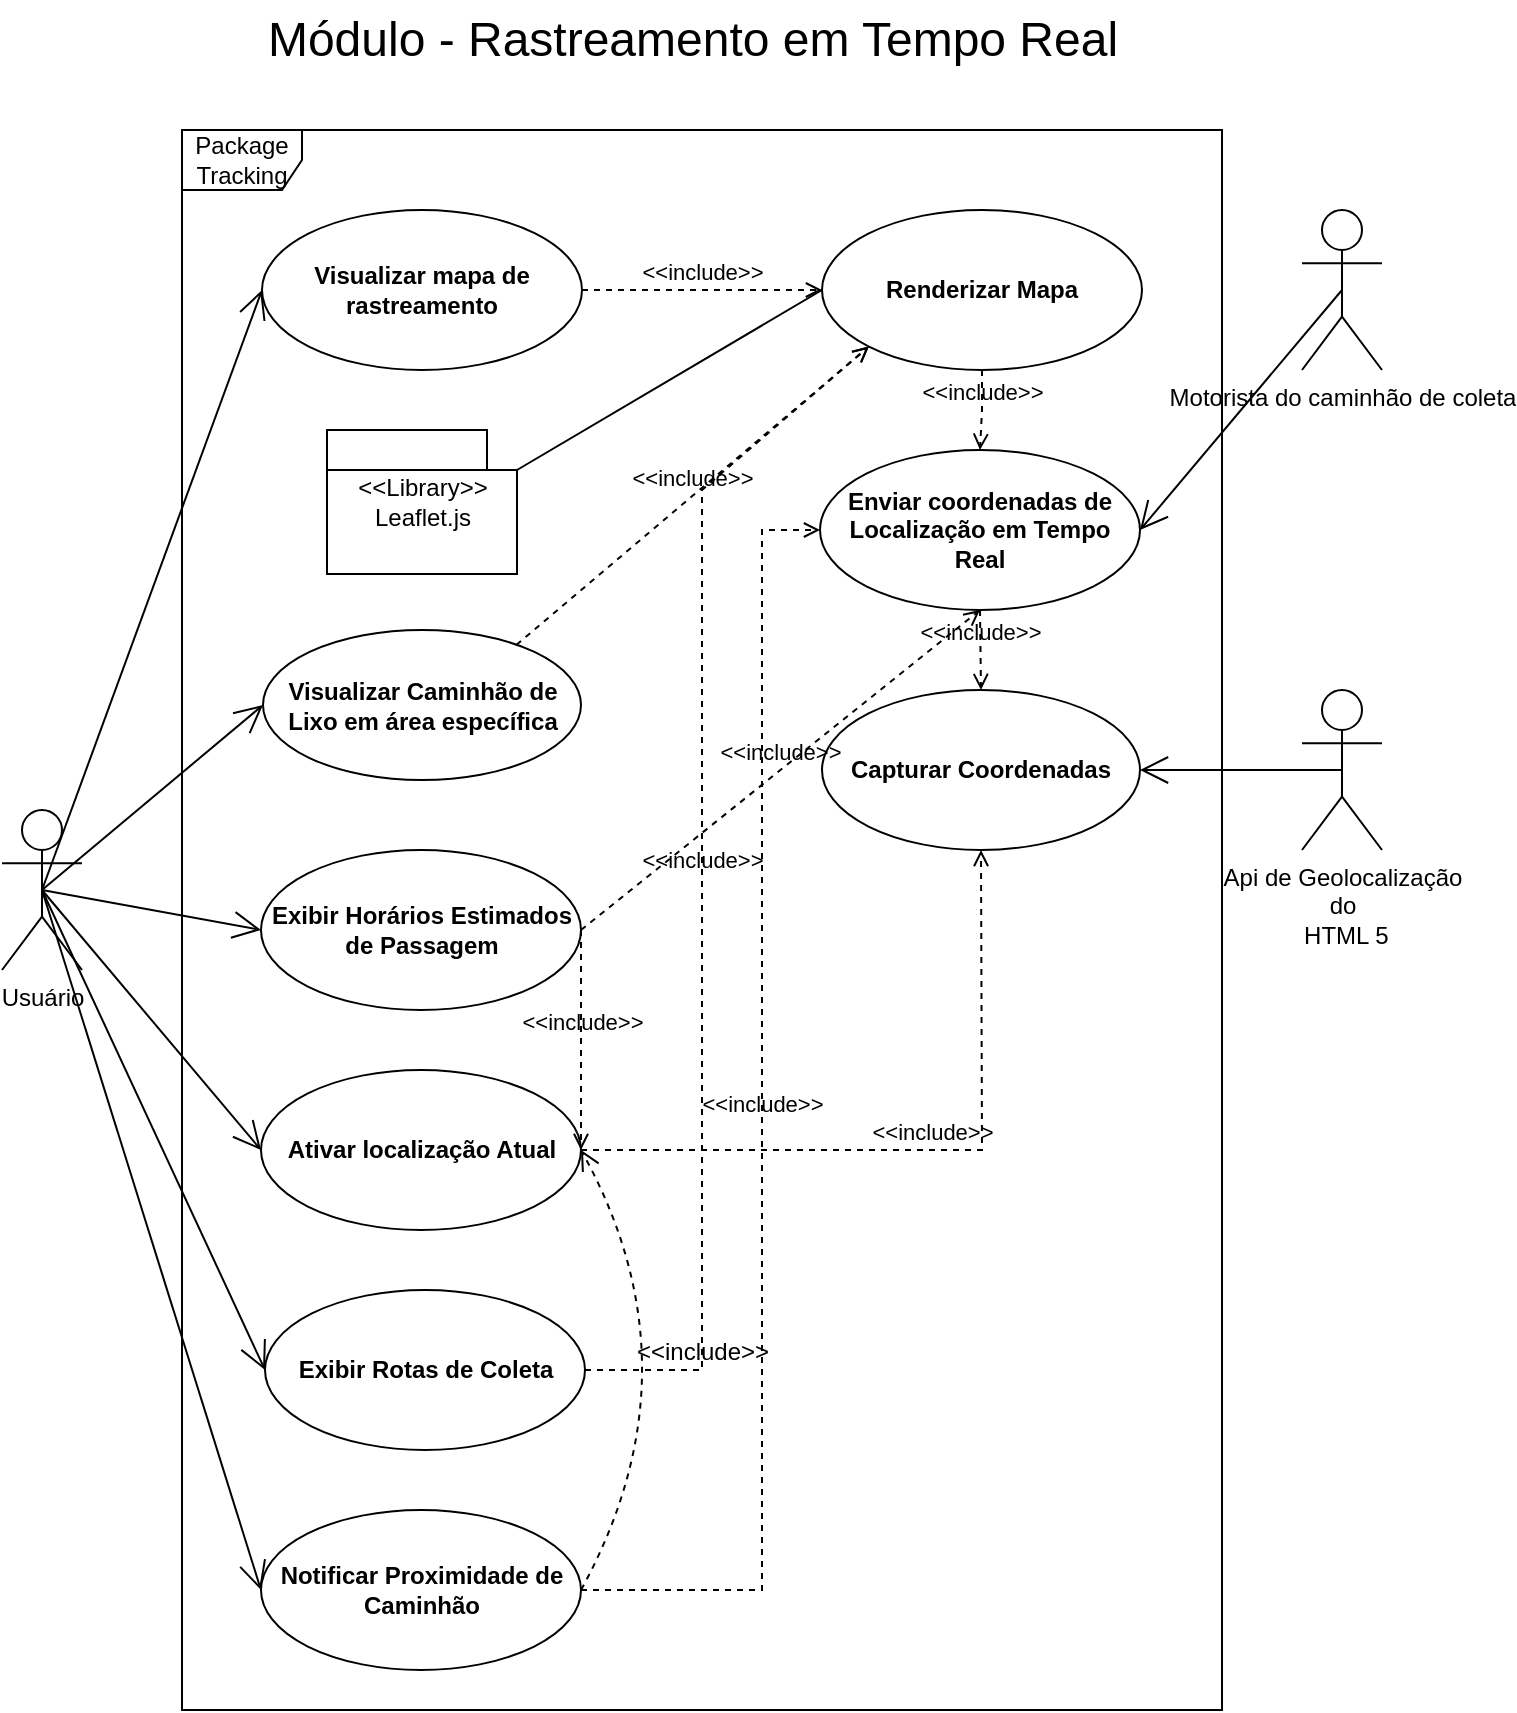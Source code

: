 <mxfile version="24.7.16">
  <diagram name="Página-1" id="yMKjn8prSTbK0bKZyFBW">
    <mxGraphModel dx="1871" dy="996" grid="1" gridSize="10" guides="1" tooltips="1" connect="1" arrows="1" fold="1" page="1" pageScale="1" pageWidth="827" pageHeight="1169" math="0" shadow="0">
      <root>
        <mxCell id="0" />
        <mxCell id="1" parent="0" />
        <mxCell id="sj-X650MK91T1oHZ56Pk-1" value="Usuário" style="shape=umlActor;verticalLabelPosition=bottom;verticalAlign=top;html=1;" parent="1" vertex="1">
          <mxGeometry x="30" y="420" width="40" height="80" as="geometry" />
        </mxCell>
        <mxCell id="sj-X650MK91T1oHZ56Pk-2" value="&lt;font style=&quot;font-size: 24px;&quot;&gt;Módulo - Rastreamento em Tempo Real&lt;/font&gt;" style="text;html=1;align=center;verticalAlign=middle;resizable=0;points=[];autosize=1;strokeColor=none;fillColor=none;" parent="1" vertex="1">
          <mxGeometry x="170" y="15" width="410" height="40" as="geometry" />
        </mxCell>
        <mxCell id="sj-X650MK91T1oHZ56Pk-4" value="&lt;b&gt;Visualizar mapa de rastreamento&lt;/b&gt;" style="ellipse;whiteSpace=wrap;html=1;" parent="1" vertex="1">
          <mxGeometry x="160" y="120" width="160" height="80" as="geometry" />
        </mxCell>
        <mxCell id="sj-X650MK91T1oHZ56Pk-9" value="&lt;b&gt;Visualizar Caminhão de Lixo em área específica&lt;/b&gt;" style="ellipse;whiteSpace=wrap;html=1;" parent="1" vertex="1">
          <mxGeometry x="160.5" y="330" width="159" height="75" as="geometry" />
        </mxCell>
        <mxCell id="sj-X650MK91T1oHZ56Pk-10" value="&lt;b&gt;Exibir Rotas de Coleta&lt;/b&gt;" style="ellipse;whiteSpace=wrap;html=1;" parent="1" vertex="1">
          <mxGeometry x="161.5" y="660" width="160" height="80" as="geometry" />
        </mxCell>
        <mxCell id="sj-X650MK91T1oHZ56Pk-11" value="&lt;span class=&quot;notion-enable-hover&quot; data-token-index=&quot;0&quot; style=&quot;font-weight:600&quot;&gt;Exibir Horários Estimados de Passagem&lt;/span&gt;" style="ellipse;whiteSpace=wrap;html=1;" parent="1" vertex="1">
          <mxGeometry x="159.5" y="440" width="160" height="80" as="geometry" />
        </mxCell>
        <mxCell id="sj-X650MK91T1oHZ56Pk-12" value="&lt;span class=&quot;notion-enable-hover&quot; data-token-index=&quot;0&quot; style=&quot;font-weight:600&quot;&gt;Notificar Proximidade de Caminhão&lt;/span&gt;" style="ellipse;whiteSpace=wrap;html=1;" parent="1" vertex="1">
          <mxGeometry x="159.5" y="770" width="160" height="80" as="geometry" />
        </mxCell>
        <mxCell id="sj-X650MK91T1oHZ56Pk-13" value="Motorista do caminhão de coleta&lt;div&gt;&lt;br&gt;&lt;/div&gt;" style="shape=umlActor;verticalLabelPosition=bottom;verticalAlign=top;html=1;" parent="1" vertex="1">
          <mxGeometry x="680" y="120" width="40" height="80" as="geometry" />
        </mxCell>
        <mxCell id="sj-X650MK91T1oHZ56Pk-21" value="&lt;b&gt;Enviar coordenadas de Localização em Tempo Real&lt;/b&gt;" style="ellipse;whiteSpace=wrap;html=1;" parent="1" vertex="1">
          <mxGeometry x="439" y="240" width="160" height="80" as="geometry" />
        </mxCell>
        <mxCell id="sj-X650MK91T1oHZ56Pk-23" value="&lt;b&gt;Capturar Coordenadas&lt;/b&gt;" style="ellipse;whiteSpace=wrap;html=1;" parent="1" vertex="1">
          <mxGeometry x="440" y="360" width="159" height="80" as="geometry" />
        </mxCell>
        <mxCell id="sj-X650MK91T1oHZ56Pk-24" value="&lt;div&gt;Api de Geolocalização &lt;br&gt;do&lt;br&gt;&amp;nbsp;HTML 5&lt;/div&gt;" style="shape=umlActor;verticalLabelPosition=bottom;verticalAlign=top;html=1;" parent="1" vertex="1">
          <mxGeometry x="680" y="360" width="40" height="80" as="geometry" />
        </mxCell>
        <mxCell id="sj-X650MK91T1oHZ56Pk-27" value="Package Tracking" style="shape=umlFrame;whiteSpace=wrap;html=1;pointerEvents=0;" parent="1" vertex="1">
          <mxGeometry x="120" y="80" width="520" height="790" as="geometry" />
        </mxCell>
        <mxCell id="sj-X650MK91T1oHZ56Pk-31" value="" style="endArrow=open;endFill=1;endSize=12;html=1;rounded=0;exitX=0.5;exitY=0.5;exitDx=0;exitDy=0;exitPerimeter=0;entryX=0;entryY=0.5;entryDx=0;entryDy=0;" parent="1" source="sj-X650MK91T1oHZ56Pk-1" target="sj-X650MK91T1oHZ56Pk-4" edge="1">
          <mxGeometry width="160" relative="1" as="geometry">
            <mxPoint x="200" y="400" as="sourcePoint" />
            <mxPoint x="360" y="400" as="targetPoint" />
          </mxGeometry>
        </mxCell>
        <mxCell id="sj-X650MK91T1oHZ56Pk-33" value="&lt;b&gt;Renderizar Mapa&lt;/b&gt;" style="ellipse;whiteSpace=wrap;html=1;" parent="1" vertex="1">
          <mxGeometry x="440" y="120" width="160" height="80" as="geometry" />
        </mxCell>
        <mxCell id="sj-X650MK91T1oHZ56Pk-34" value="" style="endArrow=open;endFill=1;endSize=12;html=1;rounded=0;exitX=0.5;exitY=0.5;exitDx=0;exitDy=0;exitPerimeter=0;entryX=1;entryY=0.5;entryDx=0;entryDy=0;" parent="1" source="sj-X650MK91T1oHZ56Pk-13" target="sj-X650MK91T1oHZ56Pk-21" edge="1">
          <mxGeometry width="160" relative="1" as="geometry">
            <mxPoint x="302" y="387.5" as="sourcePoint" />
            <mxPoint x="498" y="102.5" as="targetPoint" />
          </mxGeometry>
        </mxCell>
        <mxCell id="sj-X650MK91T1oHZ56Pk-35" value="&amp;lt;&amp;lt;include&amp;gt;&amp;gt;" style="html=1;verticalAlign=bottom;labelBackgroundColor=none;endArrow=open;endFill=0;dashed=1;rounded=0;exitX=0.5;exitY=1;exitDx=0;exitDy=0;entryX=0.5;entryY=0;entryDx=0;entryDy=0;" parent="1" source="sj-X650MK91T1oHZ56Pk-21" target="sj-X650MK91T1oHZ56Pk-23" edge="1">
          <mxGeometry width="160" relative="1" as="geometry">
            <mxPoint x="500" y="355" as="sourcePoint" />
            <mxPoint x="660" y="355" as="targetPoint" />
          </mxGeometry>
        </mxCell>
        <mxCell id="sj-X650MK91T1oHZ56Pk-37" value="" style="endArrow=open;endFill=1;endSize=12;html=1;rounded=0;entryX=1;entryY=0.5;entryDx=0;entryDy=0;exitX=0.5;exitY=0.5;exitDx=0;exitDy=0;exitPerimeter=0;" parent="1" source="sj-X650MK91T1oHZ56Pk-24" target="sj-X650MK91T1oHZ56Pk-23" edge="1">
          <mxGeometry width="160" relative="1" as="geometry">
            <mxPoint x="690" y="290" as="sourcePoint" />
            <mxPoint x="850" y="290" as="targetPoint" />
          </mxGeometry>
        </mxCell>
        <mxCell id="sj-X650MK91T1oHZ56Pk-38" value="&amp;lt;&amp;lt;include&amp;gt;&amp;gt;" style="html=1;verticalAlign=bottom;labelBackgroundColor=none;endArrow=open;endFill=0;dashed=1;rounded=0;exitX=1;exitY=0.5;exitDx=0;exitDy=0;entryX=0;entryY=0.5;entryDx=0;entryDy=0;" parent="1" source="sj-X650MK91T1oHZ56Pk-4" target="sj-X650MK91T1oHZ56Pk-33" edge="1">
          <mxGeometry width="160" relative="1" as="geometry">
            <mxPoint x="200" y="240" as="sourcePoint" />
            <mxPoint x="463" y="132" as="targetPoint" />
          </mxGeometry>
        </mxCell>
        <mxCell id="sj-X650MK91T1oHZ56Pk-39" value="&amp;lt;&amp;lt;include&amp;gt;&amp;gt;" style="html=1;verticalAlign=bottom;labelBackgroundColor=none;endArrow=open;endFill=0;dashed=1;rounded=0;entryX=0.5;entryY=0;entryDx=0;entryDy=0;exitX=0.5;exitY=1;exitDx=0;exitDy=0;" parent="1" source="sj-X650MK91T1oHZ56Pk-33" target="sj-X650MK91T1oHZ56Pk-21" edge="1">
          <mxGeometry x="-0.003" width="160" relative="1" as="geometry">
            <mxPoint x="422.926" y="366.716" as="sourcePoint" />
            <mxPoint x="290" y="385" as="targetPoint" />
            <Array as="points">
              <mxPoint x="520" y="220" />
            </Array>
            <mxPoint as="offset" />
          </mxGeometry>
        </mxCell>
        <mxCell id="sj-X650MK91T1oHZ56Pk-41" value="&amp;lt;&amp;lt;Library&amp;gt;&amp;gt;&lt;br&gt;Leaflet.js" style="shape=folder;tabWidth=80;tabHeight=20;tabPosition=left;html=1;whiteSpace=wrap;align=center;" parent="1" vertex="1">
          <mxGeometry x="192.5" y="230" width="95" height="72" as="geometry" />
        </mxCell>
        <mxCell id="sj-X650MK91T1oHZ56Pk-43" value="" style="endArrow=none;html=1;rounded=0;exitX=0;exitY=0;exitDx=95;exitDy=20;exitPerimeter=0;entryX=0;entryY=0.5;entryDx=0;entryDy=0;" parent="1" source="sj-X650MK91T1oHZ56Pk-41" target="sj-X650MK91T1oHZ56Pk-33" edge="1">
          <mxGeometry relative="1" as="geometry">
            <mxPoint x="300" y="350" as="sourcePoint" />
            <mxPoint x="460" y="350" as="targetPoint" />
          </mxGeometry>
        </mxCell>
        <mxCell id="qWE-NdYd8yu8AbSXhFPb-1" value="" style="endArrow=open;endFill=1;endSize=12;html=1;rounded=0;exitX=0.5;exitY=0.5;exitDx=0;exitDy=0;exitPerimeter=0;entryX=0;entryY=0.5;entryDx=0;entryDy=0;" edge="1" parent="1" source="sj-X650MK91T1oHZ56Pk-1" target="sj-X650MK91T1oHZ56Pk-9">
          <mxGeometry width="160" relative="1" as="geometry">
            <mxPoint x="70" y="290" as="sourcePoint" />
            <mxPoint x="210" y="170" as="targetPoint" />
          </mxGeometry>
        </mxCell>
        <mxCell id="qWE-NdYd8yu8AbSXhFPb-3" value="&amp;lt;&amp;lt;include&amp;gt;&amp;gt;" style="html=1;verticalAlign=bottom;labelBackgroundColor=none;endArrow=open;endFill=0;dashed=1;rounded=0;exitX=0.797;exitY=0.099;exitDx=0;exitDy=0;entryX=0;entryY=1;entryDx=0;entryDy=0;exitPerimeter=0;" edge="1" parent="1" source="sj-X650MK91T1oHZ56Pk-9" target="sj-X650MK91T1oHZ56Pk-33">
          <mxGeometry width="160" relative="1" as="geometry">
            <mxPoint x="290" y="210" as="sourcePoint" />
            <mxPoint x="290" y="250" as="targetPoint" />
          </mxGeometry>
        </mxCell>
        <mxCell id="qWE-NdYd8yu8AbSXhFPb-4" value="&lt;b&gt;Ativar localização Atual&lt;/b&gt;" style="ellipse;whiteSpace=wrap;html=1;" vertex="1" parent="1">
          <mxGeometry x="159.5" y="550" width="160" height="80" as="geometry" />
        </mxCell>
        <mxCell id="qWE-NdYd8yu8AbSXhFPb-5" value="&amp;lt;&amp;lt;include&amp;gt;&amp;gt;" style="html=1;verticalAlign=bottom;labelBackgroundColor=none;endArrow=open;endFill=0;dashed=1;rounded=0;exitX=1;exitY=0.5;exitDx=0;exitDy=0;entryX=0.5;entryY=1;entryDx=0;entryDy=0;" edge="1" parent="1" source="sj-X650MK91T1oHZ56Pk-11" target="sj-X650MK91T1oHZ56Pk-21">
          <mxGeometry width="160" relative="1" as="geometry">
            <mxPoint x="530" y="210" as="sourcePoint" />
            <mxPoint x="531" y="370" as="targetPoint" />
          </mxGeometry>
        </mxCell>
        <mxCell id="qWE-NdYd8yu8AbSXhFPb-6" value="" style="endArrow=open;endFill=1;endSize=12;html=1;rounded=0;exitX=0.5;exitY=0.5;exitDx=0;exitDy=0;exitPerimeter=0;entryX=0;entryY=0.5;entryDx=0;entryDy=0;" edge="1" parent="1" source="sj-X650MK91T1oHZ56Pk-1" target="qWE-NdYd8yu8AbSXhFPb-4">
          <mxGeometry width="160" relative="1" as="geometry">
            <mxPoint x="60" y="470" as="sourcePoint" />
            <mxPoint x="172" y="408" as="targetPoint" />
          </mxGeometry>
        </mxCell>
        <mxCell id="qWE-NdYd8yu8AbSXhFPb-7" value="" style="endArrow=open;endFill=1;endSize=12;html=1;rounded=0;exitX=0.5;exitY=0.5;exitDx=0;exitDy=0;exitPerimeter=0;entryX=0;entryY=0.5;entryDx=0;entryDy=0;" edge="1" parent="1" source="sj-X650MK91T1oHZ56Pk-1" target="sj-X650MK91T1oHZ56Pk-11">
          <mxGeometry width="160" relative="1" as="geometry">
            <mxPoint x="60" y="470" as="sourcePoint" />
            <mxPoint x="172" y="408" as="targetPoint" />
          </mxGeometry>
        </mxCell>
        <mxCell id="qWE-NdYd8yu8AbSXhFPb-8" value="&amp;lt;&amp;lt;include&amp;gt;&amp;gt;" style="html=1;verticalAlign=bottom;labelBackgroundColor=none;endArrow=open;endFill=0;dashed=1;rounded=0;exitX=1;exitY=0.5;exitDx=0;exitDy=0;entryX=0.5;entryY=1;entryDx=0;entryDy=0;" edge="1" parent="1" source="qWE-NdYd8yu8AbSXhFPb-4" target="sj-X650MK91T1oHZ56Pk-23">
          <mxGeometry width="160" relative="1" as="geometry">
            <mxPoint x="441" y="470" as="sourcePoint" />
            <mxPoint x="442" y="630" as="targetPoint" />
            <Array as="points">
              <mxPoint x="520" y="590" />
            </Array>
          </mxGeometry>
        </mxCell>
        <mxCell id="qWE-NdYd8yu8AbSXhFPb-9" value="&amp;lt;&amp;lt;include&amp;gt;&amp;gt;" style="html=1;verticalAlign=bottom;labelBackgroundColor=none;endArrow=open;endFill=0;dashed=1;rounded=0;exitX=1;exitY=0.5;exitDx=0;exitDy=0;entryX=1;entryY=0.5;entryDx=0;entryDy=0;" edge="1" parent="1" source="sj-X650MK91T1oHZ56Pk-11" target="qWE-NdYd8yu8AbSXhFPb-4">
          <mxGeometry width="160" relative="1" as="geometry">
            <mxPoint x="330" y="610" as="sourcePoint" />
            <mxPoint x="531" y="450" as="targetPoint" />
          </mxGeometry>
        </mxCell>
        <mxCell id="qWE-NdYd8yu8AbSXhFPb-10" value="" style="endArrow=open;endFill=1;endSize=12;html=1;rounded=0;exitX=0.5;exitY=0.5;exitDx=0;exitDy=0;exitPerimeter=0;entryX=0;entryY=0.5;entryDx=0;entryDy=0;" edge="1" parent="1" source="sj-X650MK91T1oHZ56Pk-1" target="sj-X650MK91T1oHZ56Pk-10">
          <mxGeometry width="160" relative="1" as="geometry">
            <mxPoint x="50" y="560" as="sourcePoint" />
            <mxPoint x="160" y="700" as="targetPoint" />
          </mxGeometry>
        </mxCell>
        <mxCell id="qWE-NdYd8yu8AbSXhFPb-11" value="&amp;lt;&amp;lt;include&amp;gt;&amp;gt;" style="html=1;verticalAlign=bottom;labelBackgroundColor=none;endArrow=open;endFill=0;dashed=1;rounded=0;exitX=1;exitY=0.5;exitDx=0;exitDy=0;entryX=0;entryY=1;entryDx=0;entryDy=0;" edge="1" parent="1" source="sj-X650MK91T1oHZ56Pk-10" target="sj-X650MK91T1oHZ56Pk-33">
          <mxGeometry width="160" relative="1" as="geometry">
            <mxPoint x="308" y="381" as="sourcePoint" />
            <mxPoint x="473" y="198" as="targetPoint" />
            <Array as="points">
              <mxPoint x="380" y="700" />
              <mxPoint x="380" y="260" />
            </Array>
          </mxGeometry>
        </mxCell>
        <mxCell id="qWE-NdYd8yu8AbSXhFPb-12" value="&amp;lt;&amp;lt;include&amp;gt;&amp;gt;" style="html=1;verticalAlign=bottom;labelBackgroundColor=none;endArrow=open;endFill=0;dashed=1;rounded=0;fontSize=12;startSize=8;endSize=8;curved=1;exitX=1;exitY=0.5;exitDx=0;exitDy=0;entryX=1;entryY=0.5;entryDx=0;entryDy=0;" edge="1" parent="1" source="sj-X650MK91T1oHZ56Pk-12" target="qWE-NdYd8yu8AbSXhFPb-4">
          <mxGeometry width="160" relative="1" as="geometry">
            <mxPoint x="350" y="760" as="sourcePoint" />
            <mxPoint x="510" y="760" as="targetPoint" />
            <Array as="points">
              <mxPoint x="380" y="700" />
            </Array>
          </mxGeometry>
        </mxCell>
        <mxCell id="qWE-NdYd8yu8AbSXhFPb-13" value="" style="endArrow=open;endFill=1;endSize=12;html=1;rounded=0;exitX=0.5;exitY=0.5;exitDx=0;exitDy=0;exitPerimeter=0;entryX=0;entryY=0.5;entryDx=0;entryDy=0;" edge="1" parent="1" source="sj-X650MK91T1oHZ56Pk-1" target="sj-X650MK91T1oHZ56Pk-12">
          <mxGeometry width="160" relative="1" as="geometry">
            <mxPoint x="60" y="470" as="sourcePoint" />
            <mxPoint x="171" y="710" as="targetPoint" />
          </mxGeometry>
        </mxCell>
        <mxCell id="qWE-NdYd8yu8AbSXhFPb-14" value="&amp;lt;&amp;lt;include&amp;gt;&amp;gt;" style="html=1;verticalAlign=bottom;labelBackgroundColor=none;endArrow=open;endFill=0;dashed=1;rounded=0;exitX=1;exitY=0.5;exitDx=0;exitDy=0;entryX=0;entryY=0.5;entryDx=0;entryDy=0;" edge="1" parent="1" source="sj-X650MK91T1oHZ56Pk-12" target="sj-X650MK91T1oHZ56Pk-21">
          <mxGeometry width="160" relative="1" as="geometry">
            <mxPoint x="450" y="630" as="sourcePoint" />
            <mxPoint x="450" y="740" as="targetPoint" />
            <Array as="points">
              <mxPoint x="410" y="810" />
              <mxPoint x="410" y="280" />
            </Array>
          </mxGeometry>
        </mxCell>
      </root>
    </mxGraphModel>
  </diagram>
</mxfile>
